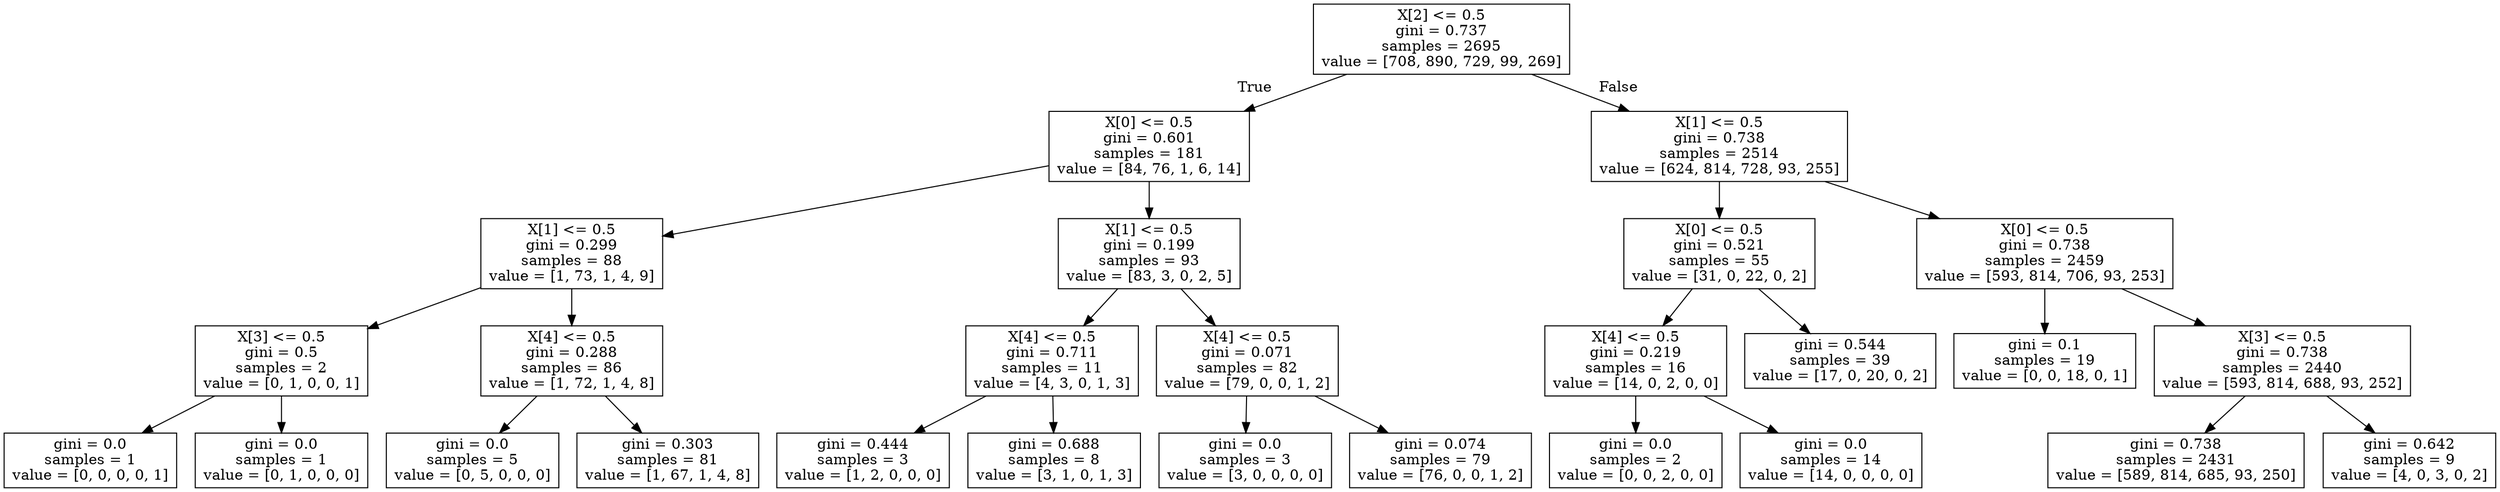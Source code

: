 digraph Tree {
node [shape=box] ;
0 [label="X[2] <= 0.5\ngini = 0.737\nsamples = 2695\nvalue = [708, 890, 729, 99, 269]"] ;
1 [label="X[0] <= 0.5\ngini = 0.601\nsamples = 181\nvalue = [84, 76, 1, 6, 14]"] ;
0 -> 1 [labeldistance=2.5, labelangle=45, headlabel="True"] ;
2 [label="X[1] <= 0.5\ngini = 0.299\nsamples = 88\nvalue = [1, 73, 1, 4, 9]"] ;
1 -> 2 ;
3 [label="X[3] <= 0.5\ngini = 0.5\nsamples = 2\nvalue = [0, 1, 0, 0, 1]"] ;
2 -> 3 ;
4 [label="gini = 0.0\nsamples = 1\nvalue = [0, 0, 0, 0, 1]"] ;
3 -> 4 ;
5 [label="gini = 0.0\nsamples = 1\nvalue = [0, 1, 0, 0, 0]"] ;
3 -> 5 ;
6 [label="X[4] <= 0.5\ngini = 0.288\nsamples = 86\nvalue = [1, 72, 1, 4, 8]"] ;
2 -> 6 ;
7 [label="gini = 0.0\nsamples = 5\nvalue = [0, 5, 0, 0, 0]"] ;
6 -> 7 ;
8 [label="gini = 0.303\nsamples = 81\nvalue = [1, 67, 1, 4, 8]"] ;
6 -> 8 ;
9 [label="X[1] <= 0.5\ngini = 0.199\nsamples = 93\nvalue = [83, 3, 0, 2, 5]"] ;
1 -> 9 ;
10 [label="X[4] <= 0.5\ngini = 0.711\nsamples = 11\nvalue = [4, 3, 0, 1, 3]"] ;
9 -> 10 ;
11 [label="gini = 0.444\nsamples = 3\nvalue = [1, 2, 0, 0, 0]"] ;
10 -> 11 ;
12 [label="gini = 0.688\nsamples = 8\nvalue = [3, 1, 0, 1, 3]"] ;
10 -> 12 ;
13 [label="X[4] <= 0.5\ngini = 0.071\nsamples = 82\nvalue = [79, 0, 0, 1, 2]"] ;
9 -> 13 ;
14 [label="gini = 0.0\nsamples = 3\nvalue = [3, 0, 0, 0, 0]"] ;
13 -> 14 ;
15 [label="gini = 0.074\nsamples = 79\nvalue = [76, 0, 0, 1, 2]"] ;
13 -> 15 ;
16 [label="X[1] <= 0.5\ngini = 0.738\nsamples = 2514\nvalue = [624, 814, 728, 93, 255]"] ;
0 -> 16 [labeldistance=2.5, labelangle=-45, headlabel="False"] ;
17 [label="X[0] <= 0.5\ngini = 0.521\nsamples = 55\nvalue = [31, 0, 22, 0, 2]"] ;
16 -> 17 ;
18 [label="X[4] <= 0.5\ngini = 0.219\nsamples = 16\nvalue = [14, 0, 2, 0, 0]"] ;
17 -> 18 ;
19 [label="gini = 0.0\nsamples = 2\nvalue = [0, 0, 2, 0, 0]"] ;
18 -> 19 ;
20 [label="gini = 0.0\nsamples = 14\nvalue = [14, 0, 0, 0, 0]"] ;
18 -> 20 ;
21 [label="gini = 0.544\nsamples = 39\nvalue = [17, 0, 20, 0, 2]"] ;
17 -> 21 ;
22 [label="X[0] <= 0.5\ngini = 0.738\nsamples = 2459\nvalue = [593, 814, 706, 93, 253]"] ;
16 -> 22 ;
23 [label="gini = 0.1\nsamples = 19\nvalue = [0, 0, 18, 0, 1]"] ;
22 -> 23 ;
24 [label="X[3] <= 0.5\ngini = 0.738\nsamples = 2440\nvalue = [593, 814, 688, 93, 252]"] ;
22 -> 24 ;
25 [label="gini = 0.738\nsamples = 2431\nvalue = [589, 814, 685, 93, 250]"] ;
24 -> 25 ;
26 [label="gini = 0.642\nsamples = 9\nvalue = [4, 0, 3, 0, 2]"] ;
24 -> 26 ;
}